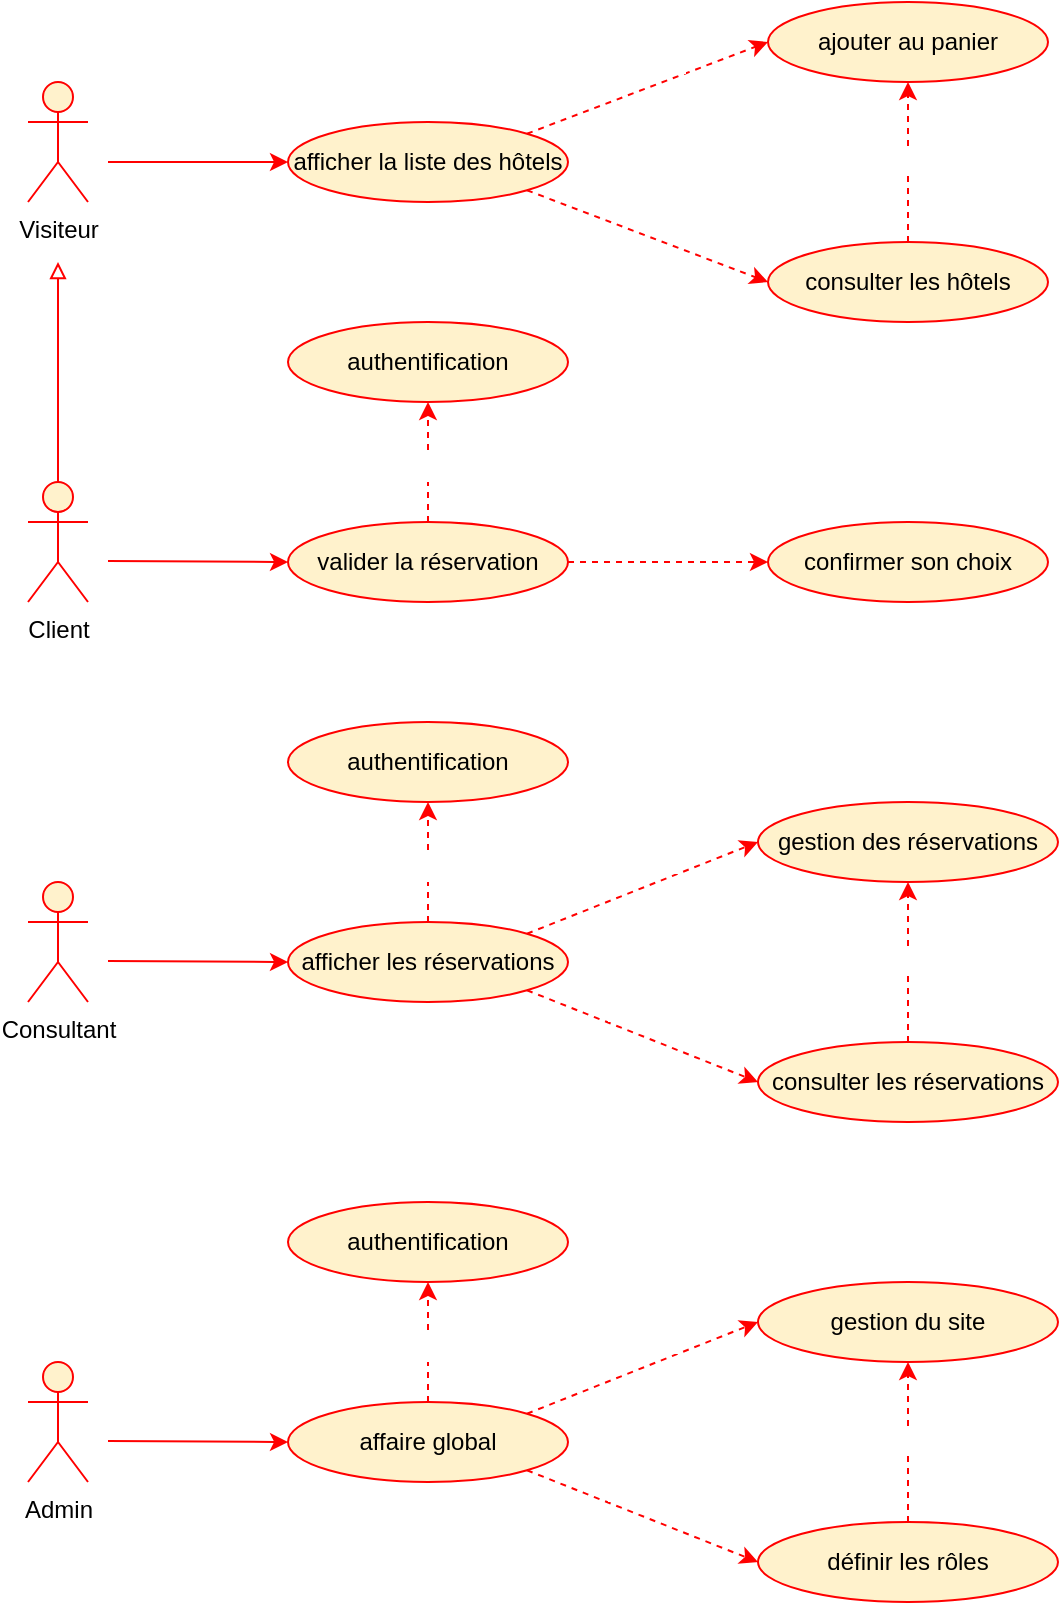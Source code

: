 <mxfile>
    <diagram id="TioMUO9g5R-BM-FSyUMI" name="Page-1">
        <mxGraphModel dx="768" dy="568" grid="1" gridSize="10" guides="1" tooltips="1" connect="1" arrows="1" fold="1" page="1" pageScale="1" pageWidth="850" pageHeight="1100" math="0" shadow="0">
            <root>
                <mxCell id="0"/>
                <mxCell id="1" parent="0"/>
                <mxCell id="35" value="" style="edgeStyle=none;html=1;strokeColor=#FF0000;fontSize=11;fontColor=#FFFFFF;endArrow=classic;endFill=1;entryX=0;entryY=0.5;entryDx=0;entryDy=0;" edge="1" parent="1" target="23">
                    <mxGeometry relative="1" as="geometry">
                        <mxPoint x="80" y="100" as="sourcePoint"/>
                        <mxPoint x="150" y="110" as="targetPoint"/>
                    </mxGeometry>
                </mxCell>
                <mxCell id="2" value="Visiteur" style="shape=umlActor;verticalLabelPosition=bottom;verticalAlign=top;html=1;outlineConnect=0;fillColor=#fff2cc;strokeColor=#FF0000;" vertex="1" parent="1">
                    <mxGeometry x="40" y="60" width="30" height="60" as="geometry"/>
                </mxCell>
                <mxCell id="8" value="Consultant" style="shape=umlActor;verticalLabelPosition=bottom;verticalAlign=top;html=1;outlineConnect=0;fillColor=#fff2cc;strokeColor=#FF0000;" vertex="1" parent="1">
                    <mxGeometry x="40" y="460" width="30" height="60" as="geometry"/>
                </mxCell>
                <mxCell id="28" style="edgeStyle=none;html=1;strokeColor=#FF0000;fontSize=11;fontColor=#FFFFFF;endArrow=block;endFill=0;" edge="1" parent="1" source="9">
                    <mxGeometry relative="1" as="geometry">
                        <mxPoint x="55" y="150" as="targetPoint"/>
                    </mxGeometry>
                </mxCell>
                <mxCell id="9" value="Client" style="shape=umlActor;verticalLabelPosition=bottom;verticalAlign=top;html=1;outlineConnect=0;fillColor=#fff2cc;strokeColor=#FF0000;strokeWidth=1;" vertex="1" parent="1">
                    <mxGeometry x="40" y="260" width="30" height="60" as="geometry"/>
                </mxCell>
                <mxCell id="10" value="Admin" style="shape=umlActor;verticalLabelPosition=bottom;verticalAlign=top;html=1;outlineConnect=0;fillColor=#fff2cc;strokeColor=#FF0000;" vertex="1" parent="1">
                    <mxGeometry x="40" y="700" width="30" height="60" as="geometry"/>
                </mxCell>
                <mxCell id="20" value="consulter les hôtels" style="ellipse;whiteSpace=wrap;html=1;strokeColor=#FF0000;fillColor=#fff2cc;fontColor=#000000;" vertex="1" parent="1">
                    <mxGeometry x="410" y="140" width="140" height="40" as="geometry"/>
                </mxCell>
                <mxCell id="22" value="ajouter au panier" style="ellipse;whiteSpace=wrap;html=1;strokeColor=#FF0000;fillColor=#fff2cc;fontColor=#000000;" vertex="1" parent="1">
                    <mxGeometry x="410" y="20" width="140" height="40" as="geometry"/>
                </mxCell>
                <mxCell id="23" value="afficher la liste des hôtels" style="ellipse;whiteSpace=wrap;html=1;strokeColor=#FF0000;fillColor=#fff2cc;fontColor=#000000;" vertex="1" parent="1">
                    <mxGeometry x="170" y="80" width="140" height="40" as="geometry"/>
                </mxCell>
                <mxCell id="24" value="valider la réservation" style="ellipse;whiteSpace=wrap;html=1;strokeColor=#FF0000;fillColor=#fff2cc;fontColor=#000000;" vertex="1" parent="1">
                    <mxGeometry x="170" y="280" width="140" height="40" as="geometry"/>
                </mxCell>
                <mxCell id="25" value="&lt;span style=&quot;color: rgb(255, 255, 255);&quot;&gt;extend&lt;/span&gt;" style="edgeStyle=none;html=1;fontSize=11;fontColor=#000000;dashed=1;strokeColor=#FF0000;entryX=0;entryY=0.5;entryDx=0;entryDy=0;exitX=1;exitY=0;exitDx=0;exitDy=0;" edge="1" parent="1" source="23" target="22">
                    <mxGeometry x="0.1" y="12" relative="1" as="geometry">
                        <mxPoint x="290" y="90" as="sourcePoint"/>
                        <mxPoint x="340" y="90" as="targetPoint"/>
                        <Array as="points"/>
                        <mxPoint as="offset"/>
                    </mxGeometry>
                </mxCell>
                <mxCell id="27" value="&lt;span style=&quot;color: rgb(255, 255, 255);&quot;&gt;extend&lt;/span&gt;" style="edgeStyle=none;html=1;fontSize=11;fontColor=#000000;dashed=1;strokeColor=#FF0000;entryX=0;entryY=0.5;entryDx=0;entryDy=0;exitX=1;exitY=1;exitDx=0;exitDy=0;" edge="1" parent="1" source="23" target="20">
                    <mxGeometry x="-0.095" y="13" relative="1" as="geometry">
                        <mxPoint x="279.375" y="112.913" as="sourcePoint"/>
                        <mxPoint x="360" y="87.09" as="targetPoint"/>
                        <Array as="points"/>
                        <mxPoint as="offset"/>
                    </mxGeometry>
                </mxCell>
                <mxCell id="29" value="authentification" style="ellipse;whiteSpace=wrap;html=1;strokeColor=#FF0000;fillColor=#fff2cc;fontColor=#000000;" vertex="1" parent="1">
                    <mxGeometry x="170" y="180" width="140" height="40" as="geometry"/>
                </mxCell>
                <mxCell id="30" value="confirmer son choix" style="ellipse;whiteSpace=wrap;html=1;strokeColor=#FF0000;fillColor=#fff2cc;fontColor=#000000;" vertex="1" parent="1">
                    <mxGeometry x="410" y="280" width="140" height="40" as="geometry"/>
                </mxCell>
                <mxCell id="31" value="afficher les réservations" style="ellipse;whiteSpace=wrap;html=1;strokeColor=#FF0000;fillColor=#fff2cc;fontColor=#000000;" vertex="1" parent="1">
                    <mxGeometry x="170" y="480" width="140" height="40" as="geometry"/>
                </mxCell>
                <mxCell id="33" value="&lt;span style=&quot;color: rgb(255, 255, 255);&quot;&gt;extend&lt;/span&gt;" style="edgeStyle=none;html=1;fontSize=11;fontColor=#000000;dashed=1;strokeColor=#FF0000;entryX=0.5;entryY=1;entryDx=0;entryDy=0;exitX=0.5;exitY=0;exitDx=0;exitDy=0;" edge="1" parent="1" source="20" target="22">
                    <mxGeometry y="10" relative="1" as="geometry">
                        <mxPoint x="424.995" y="120.003" as="sourcePoint"/>
                        <mxPoint x="505.62" y="147.09" as="targetPoint"/>
                        <Array as="points"/>
                        <mxPoint as="offset"/>
                    </mxGeometry>
                </mxCell>
                <mxCell id="34" value="&lt;span style=&quot;color: rgb(255, 255, 255);&quot;&gt;include&lt;/span&gt;" style="edgeStyle=none;html=1;fontSize=11;fontColor=#000000;dashed=1;strokeColor=#FF0000;exitX=0.5;exitY=0;exitDx=0;exitDy=0;entryX=0.5;entryY=1;entryDx=0;entryDy=0;" edge="1" parent="1" source="24" target="29">
                    <mxGeometry x="-0.095" y="13" relative="1" as="geometry">
                        <mxPoint x="360" y="299.66" as="sourcePoint"/>
                        <mxPoint x="440" y="299.66" as="targetPoint"/>
                        <Array as="points"/>
                        <mxPoint as="offset"/>
                    </mxGeometry>
                </mxCell>
                <mxCell id="36" value="&lt;span style=&quot;color: rgb(255, 255, 255);&quot;&gt;include&lt;/span&gt;" style="edgeStyle=none;html=1;fontSize=11;fontColor=#000000;dashed=1;strokeColor=#FF0000;entryX=0;entryY=0.5;entryDx=0;entryDy=0;" edge="1" parent="1" target="30">
                    <mxGeometry x="-0.095" y="13" relative="1" as="geometry">
                        <mxPoint x="310" y="300" as="sourcePoint"/>
                        <mxPoint x="440.62" y="347.09" as="targetPoint"/>
                        <Array as="points"/>
                        <mxPoint as="offset"/>
                    </mxGeometry>
                </mxCell>
                <mxCell id="37" value="" style="edgeStyle=none;html=1;strokeColor=#FF0000;fontSize=11;fontColor=#FFFFFF;endArrow=classic;endFill=1;entryX=0;entryY=0.5;entryDx=0;entryDy=0;" edge="1" parent="1" target="24">
                    <mxGeometry relative="1" as="geometry">
                        <mxPoint x="80" y="299.5" as="sourcePoint"/>
                        <mxPoint x="140" y="300" as="targetPoint"/>
                    </mxGeometry>
                </mxCell>
                <mxCell id="38" value="" style="edgeStyle=none;html=1;strokeColor=#FF0000;fontSize=11;fontColor=#FFFFFF;endArrow=classic;endFill=1;entryX=0;entryY=0.5;entryDx=0;entryDy=0;" edge="1" parent="1" target="31">
                    <mxGeometry relative="1" as="geometry">
                        <mxPoint x="80" y="499.5" as="sourcePoint"/>
                        <mxPoint x="160" y="499.5" as="targetPoint"/>
                    </mxGeometry>
                </mxCell>
                <mxCell id="40" value="" style="edgeStyle=none;html=1;strokeColor=#FF0000;fontSize=11;fontColor=#FFFFFF;endArrow=classic;endFill=1;entryX=0;entryY=0.5;entryDx=0;entryDy=0;" edge="1" parent="1" target="48">
                    <mxGeometry relative="1" as="geometry">
                        <mxPoint x="80" y="739.5" as="sourcePoint"/>
                        <mxPoint x="170" y="740" as="targetPoint"/>
                    </mxGeometry>
                </mxCell>
                <mxCell id="41" value="authentification" style="ellipse;whiteSpace=wrap;html=1;strokeColor=#FF0000;fillColor=#fff2cc;fontColor=#000000;" vertex="1" parent="1">
                    <mxGeometry x="170" y="380" width="140" height="40" as="geometry"/>
                </mxCell>
                <mxCell id="42" value="&lt;span style=&quot;color: rgb(255, 255, 255);&quot;&gt;include&lt;/span&gt;" style="edgeStyle=none;html=1;fontSize=11;fontColor=#000000;dashed=1;strokeColor=#FF0000;exitX=0.5;exitY=0;exitDx=0;exitDy=0;entryX=0.5;entryY=1;entryDx=0;entryDy=0;" edge="1" parent="1" target="41">
                    <mxGeometry x="-0.095" y="13" relative="1" as="geometry">
                        <mxPoint x="240" y="480" as="sourcePoint"/>
                        <mxPoint x="450" y="499.66" as="targetPoint"/>
                        <Array as="points"/>
                        <mxPoint as="offset"/>
                    </mxGeometry>
                </mxCell>
                <mxCell id="43" value="consulter les réservations" style="ellipse;whiteSpace=wrap;html=1;strokeColor=#FF0000;fillColor=#fff2cc;fontColor=#000000;" vertex="1" parent="1">
                    <mxGeometry x="405" y="540" width="150" height="40" as="geometry"/>
                </mxCell>
                <mxCell id="44" value="gestion des réservations" style="ellipse;whiteSpace=wrap;html=1;strokeColor=#FF0000;fillColor=#fff2cc;fontColor=#000000;" vertex="1" parent="1">
                    <mxGeometry x="405" y="420" width="150" height="40" as="geometry"/>
                </mxCell>
                <mxCell id="45" value="&lt;span style=&quot;color: rgb(255, 255, 255);&quot;&gt;extend&lt;/span&gt;" style="edgeStyle=none;html=1;fontSize=11;fontColor=#000000;dashed=1;strokeColor=#FF0000;entryX=0;entryY=0.5;entryDx=0;entryDy=0;exitX=1;exitY=0;exitDx=0;exitDy=0;" edge="1" parent="1" target="44" source="31">
                    <mxGeometry x="0.1" y="12" relative="1" as="geometry">
                        <mxPoint x="289.497" y="485.858" as="sourcePoint"/>
                        <mxPoint x="340" y="490" as="targetPoint"/>
                        <Array as="points"/>
                        <mxPoint as="offset"/>
                    </mxGeometry>
                </mxCell>
                <mxCell id="46" value="&lt;span style=&quot;color: rgb(255, 255, 255);&quot;&gt;extend&lt;/span&gt;" style="edgeStyle=none;html=1;fontSize=11;fontColor=#000000;dashed=1;strokeColor=#FF0000;entryX=0;entryY=0.5;entryDx=0;entryDy=0;exitX=1;exitY=1;exitDx=0;exitDy=0;" edge="1" parent="1" target="43" source="31">
                    <mxGeometry x="-0.095" y="13" relative="1" as="geometry">
                        <mxPoint x="289.497" y="514.142" as="sourcePoint"/>
                        <mxPoint x="360" y="487.09" as="targetPoint"/>
                        <Array as="points"/>
                        <mxPoint as="offset"/>
                    </mxGeometry>
                </mxCell>
                <mxCell id="47" value="&lt;span style=&quot;color: rgb(255, 255, 255);&quot;&gt;extend&lt;/span&gt;" style="edgeStyle=none;html=1;fontSize=11;fontColor=#000000;dashed=1;strokeColor=#FF0000;entryX=0.5;entryY=1;entryDx=0;entryDy=0;exitX=0.5;exitY=0;exitDx=0;exitDy=0;" edge="1" parent="1" source="43" target="44">
                    <mxGeometry y="10" relative="1" as="geometry">
                        <mxPoint x="424.995" y="520.003" as="sourcePoint"/>
                        <mxPoint x="505.62" y="547.09" as="targetPoint"/>
                        <Array as="points"/>
                        <mxPoint as="offset"/>
                    </mxGeometry>
                </mxCell>
                <mxCell id="48" value="affaire global" style="ellipse;whiteSpace=wrap;html=1;strokeColor=#FF0000;fillColor=#fff2cc;fontColor=#000000;" vertex="1" parent="1">
                    <mxGeometry x="170" y="720" width="140" height="40" as="geometry"/>
                </mxCell>
                <mxCell id="49" value="authentification" style="ellipse;whiteSpace=wrap;html=1;strokeColor=#FF0000;fillColor=#fff2cc;fontColor=#000000;" vertex="1" parent="1">
                    <mxGeometry x="170" y="620" width="140" height="40" as="geometry"/>
                </mxCell>
                <mxCell id="50" value="&lt;span style=&quot;color: rgb(255, 255, 255);&quot;&gt;include&lt;/span&gt;" style="edgeStyle=none;html=1;fontSize=11;fontColor=#000000;dashed=1;strokeColor=#FF0000;exitX=0.5;exitY=0;exitDx=0;exitDy=0;entryX=0.5;entryY=1;entryDx=0;entryDy=0;" edge="1" parent="1" target="49">
                    <mxGeometry x="-0.095" y="13" relative="1" as="geometry">
                        <mxPoint x="240" y="720" as="sourcePoint"/>
                        <mxPoint x="450" y="739.66" as="targetPoint"/>
                        <Array as="points"/>
                        <mxPoint as="offset"/>
                    </mxGeometry>
                </mxCell>
                <mxCell id="51" value="définir les rôles" style="ellipse;whiteSpace=wrap;html=1;strokeColor=#FF0000;fillColor=#fff2cc;fontColor=#000000;" vertex="1" parent="1">
                    <mxGeometry x="405" y="780" width="150" height="40" as="geometry"/>
                </mxCell>
                <mxCell id="52" value="gestion du site" style="ellipse;whiteSpace=wrap;html=1;strokeColor=#FF0000;fillColor=#fff2cc;fontColor=#000000;" vertex="1" parent="1">
                    <mxGeometry x="405" y="660" width="150" height="40" as="geometry"/>
                </mxCell>
                <mxCell id="53" value="&lt;span style=&quot;color: rgb(255, 255, 255);&quot;&gt;extend&lt;/span&gt;" style="edgeStyle=none;html=1;fontSize=11;fontColor=#000000;dashed=1;strokeColor=#FF0000;entryX=0;entryY=0.5;entryDx=0;entryDy=0;exitX=1;exitY=0;exitDx=0;exitDy=0;" edge="1" parent="1" source="48" target="52">
                    <mxGeometry x="0.1" y="12" relative="1" as="geometry">
                        <mxPoint x="289.497" y="725.858" as="sourcePoint"/>
                        <mxPoint x="340" y="730" as="targetPoint"/>
                        <Array as="points"/>
                        <mxPoint as="offset"/>
                    </mxGeometry>
                </mxCell>
                <mxCell id="54" value="&lt;span style=&quot;color: rgb(255, 255, 255);&quot;&gt;extend&lt;/span&gt;" style="edgeStyle=none;html=1;fontSize=11;fontColor=#000000;dashed=1;strokeColor=#FF0000;entryX=0;entryY=0.5;entryDx=0;entryDy=0;exitX=1;exitY=1;exitDx=0;exitDy=0;" edge="1" parent="1" source="48" target="51">
                    <mxGeometry x="-0.095" y="13" relative="1" as="geometry">
                        <mxPoint x="289.497" y="754.142" as="sourcePoint"/>
                        <mxPoint x="360" y="727.09" as="targetPoint"/>
                        <Array as="points"/>
                        <mxPoint as="offset"/>
                    </mxGeometry>
                </mxCell>
                <mxCell id="55" value="&lt;span style=&quot;color: rgb(255, 255, 255);&quot;&gt;extend&lt;/span&gt;" style="edgeStyle=none;html=1;fontSize=11;fontColor=#000000;dashed=1;strokeColor=#FF0000;entryX=0.5;entryY=1;entryDx=0;entryDy=0;exitX=0.5;exitY=0;exitDx=0;exitDy=0;" edge="1" parent="1" source="51" target="52">
                    <mxGeometry y="10" relative="1" as="geometry">
                        <mxPoint x="424.995" y="760.003" as="sourcePoint"/>
                        <mxPoint x="505.62" y="787.09" as="targetPoint"/>
                        <Array as="points"/>
                        <mxPoint as="offset"/>
                    </mxGeometry>
                </mxCell>
            </root>
        </mxGraphModel>
    </diagram>
</mxfile>